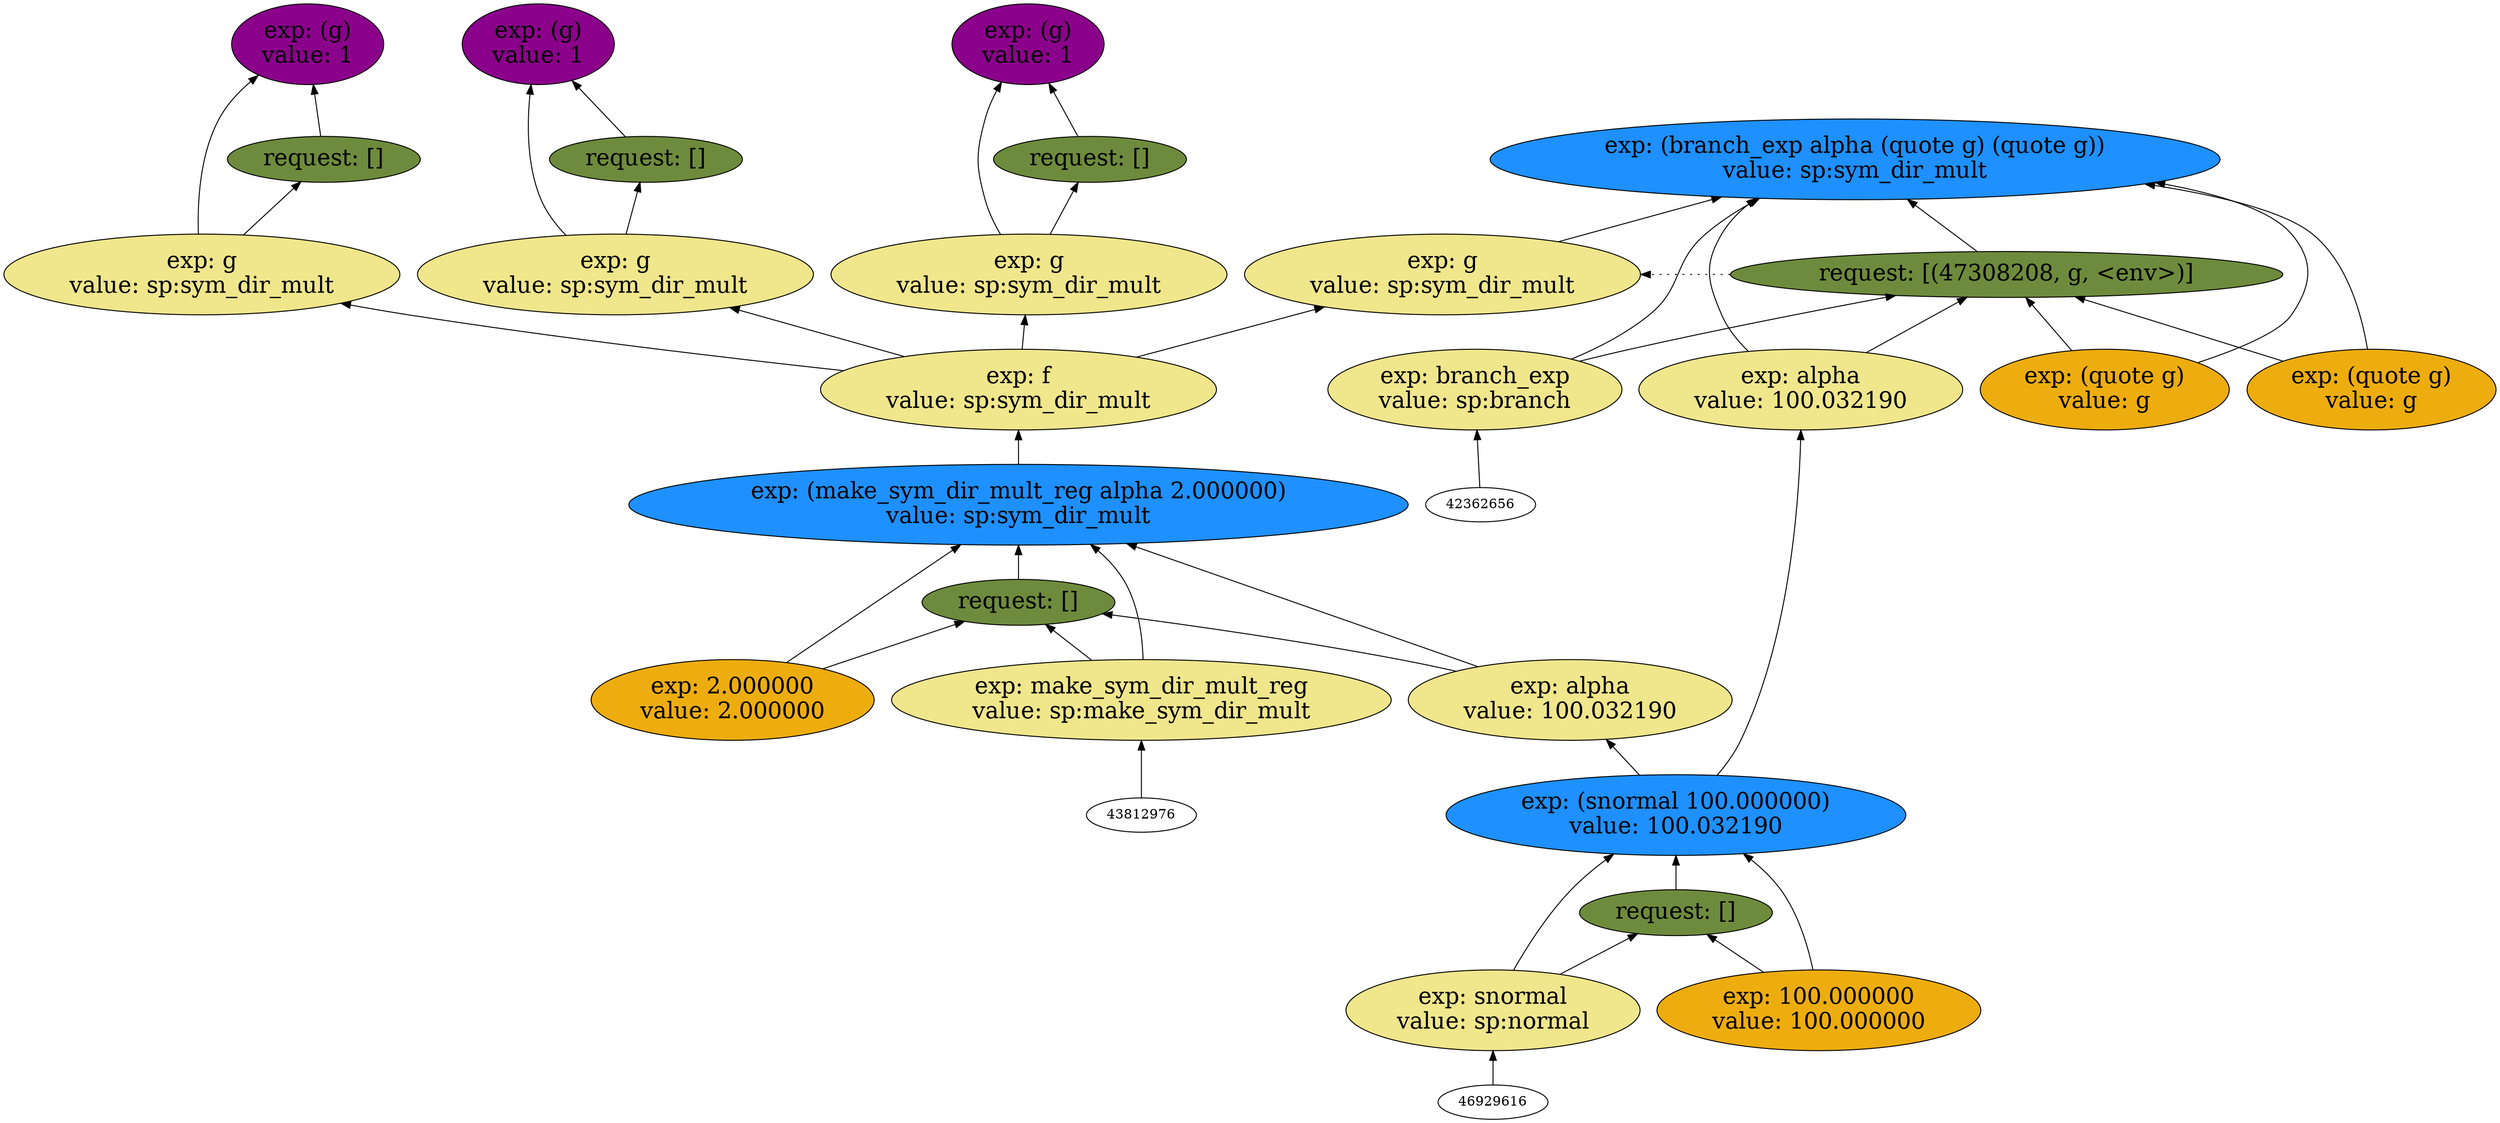 digraph {
rankdir=BT
fontsize=24
subgraph clster1 {
label="Venture Families"
subgraph clster2 {
label="1"
"49230960"["fillcolor"="dodgerblue" "fontsize"="24" "label"="exp: (snormal 100.000000)\nvalue: 100.032190" "shape"="ellipse" "style"="filled" ]
"49119520"["fillcolor"="darkolivegreen4" "fontsize"="24" "label"="request: []" "shape"="ellipse" "style"="filled" ]
"49280592"["fillcolor"="khaki" "fontsize"="24" "label"="exp: snormal\nvalue: sp:normal" "shape"="ellipse" "style"="filled" ]
"47127520"["fillcolor"="darkgoldenrod2" "fontsize"="24" "label"="exp: 100.000000\nvalue: 100.000000" "shape"="ellipse" "style"="filled" ]
}

subgraph clster3 {
label="2"
"47010464"["fillcolor"="dodgerblue" "fontsize"="24" "label"="exp: (make_sym_dir_mult_reg alpha 2.000000)\nvalue: sp:sym_dir_mult" "shape"="ellipse" "style"="filled" ]
"47736400"["fillcolor"="darkolivegreen4" "fontsize"="24" "label"="request: []" "shape"="ellipse" "style"="filled" ]
"47983456"["fillcolor"="khaki" "fontsize"="24" "label"="exp: make_sym_dir_mult_reg\nvalue: sp:make_sym_dir_mult" "shape"="ellipse" "style"="filled" ]
"48021200"["fillcolor"="khaki" "fontsize"="24" "label"="exp: alpha\nvalue: 100.032190" "shape"="ellipse" "style"="filled" ]
"48337840"["fillcolor"="darkgoldenrod2" "fontsize"="24" "label"="exp: 2.000000\nvalue: 2.000000" "shape"="ellipse" "style"="filled" ]
}

subgraph clster4 {
label="3"
"48696576"["fillcolor"="khaki" "fontsize"="24" "label"="exp: f\nvalue: sp:sym_dir_mult" "shape"="ellipse" "style"="filled" ]
}

subgraph clster5 {
label="4"
"49472432"["fillcolor"="magenta4" "fontsize"="24" "label"="exp: (g)\nvalue: 1" "shape"="ellipse" "style"="filled" ]
"48758096"["fillcolor"="darkolivegreen4" "fontsize"="24" "label"="request: []" "shape"="ellipse" "style"="filled" ]
"47009216"["fillcolor"="khaki" "fontsize"="24" "label"="exp: g\nvalue: sp:sym_dir_mult" "shape"="ellipse" "style"="filled" ]
}

subgraph clster6 {
label="5"
"47038416"["fillcolor"="magenta4" "fontsize"="24" "label"="exp: (g)\nvalue: 1" "shape"="ellipse" "style"="filled" ]
"47395360"["fillcolor"="darkolivegreen4" "fontsize"="24" "label"="request: []" "shape"="ellipse" "style"="filled" ]
"47239200"["fillcolor"="khaki" "fontsize"="24" "label"="exp: g\nvalue: sp:sym_dir_mult" "shape"="ellipse" "style"="filled" ]
}

subgraph clster7 {
label="6"
"47181856"["fillcolor"="magenta4" "fontsize"="24" "label"="exp: (g)\nvalue: 1" "shape"="ellipse" "style"="filled" ]
"47122544"["fillcolor"="darkolivegreen4" "fontsize"="24" "label"="request: []" "shape"="ellipse" "style"="filled" ]
"49451488"["fillcolor"="khaki" "fontsize"="24" "label"="exp: g\nvalue: sp:sym_dir_mult" "shape"="ellipse" "style"="filled" ]
}

subgraph clster8 {
label="7"
"49483616"["fillcolor"="dodgerblue" "fontsize"="24" "label"="exp: (branch_exp alpha (quote g) (quote g))\nvalue: sp:sym_dir_mult" "shape"="ellipse" "style"="filled" ]
"47308208"["fillcolor"="darkolivegreen4" "fontsize"="24" "label"="request: [(47308208, g, <env>)]" "shape"="ellipse" "style"="filled" ]
"49502368"["fillcolor"="khaki" "fontsize"="24" "label"="exp: branch_exp\nvalue: sp:branch" "shape"="ellipse" "style"="filled" ]
"47285856"["fillcolor"="khaki" "fontsize"="24" "label"="exp: alpha\nvalue: 100.032190" "shape"="ellipse" "style"="filled" ]
"47738560"["fillcolor"="darkgoldenrod2" "fontsize"="24" "label"="exp: (quote g)\nvalue: g" "shape"="ellipse" "style"="filled" ]
"47795984"["fillcolor"="darkgoldenrod2" "fontsize"="24" "label"="exp: (quote g)\nvalue: g" "shape"="ellipse" "style"="filled" ]
}

}

subgraph clster9 {
label=""
"47832160"["fillcolor"="khaki" "fontsize"="24" "label"="exp: g\nvalue: sp:sym_dir_mult" "shape"="ellipse" "style"="filled" ]
}

"47983456" -> "47010464"["arrowhead"="normal" "color"="black" "constraint"="true" "style"="solid" ]
"47983456" -> "47736400"["arrowhead"="normal" "color"="black" "constraint"="true" "style"="solid" ]
"43812976" -> "47983456"["arrowhead"="normal" "color"="black" "constraint"="true" "style"="solid" ]
"48021200" -> "47010464"["arrowhead"="normal" "color"="black" "constraint"="true" "style"="solid" ]
"48021200" -> "47736400"["arrowhead"="normal" "color"="black" "constraint"="true" "style"="solid" ]
"49230960" -> "48021200"["arrowhead"="normal" "color"="black" "constraint"="true" "style"="solid" ]
"48337840" -> "47010464"["arrowhead"="normal" "color"="black" "constraint"="true" "style"="solid" ]
"48337840" -> "47736400"["arrowhead"="normal" "color"="black" "constraint"="true" "style"="solid" ]
"47736400" -> "47010464"["arrowhead"="normal" "color"="black" "constraint"="true" "style"="solid" ]
"47239200" -> "47038416"["arrowhead"="normal" "color"="black" "constraint"="true" "style"="solid" ]
"47239200" -> "47395360"["arrowhead"="normal" "color"="black" "constraint"="true" "style"="solid" ]
"48696576" -> "47239200"["arrowhead"="normal" "color"="black" "constraint"="true" "style"="solid" ]
"47395360" -> "47038416"["arrowhead"="normal" "color"="black" "constraint"="true" "style"="solid" ]
"49451488" -> "47181856"["arrowhead"="normal" "color"="black" "constraint"="true" "style"="solid" ]
"49451488" -> "47122544"["arrowhead"="normal" "color"="black" "constraint"="true" "style"="solid" ]
"48696576" -> "49451488"["arrowhead"="normal" "color"="black" "constraint"="true" "style"="solid" ]
"47122544" -> "47181856"["arrowhead"="normal" "color"="black" "constraint"="true" "style"="solid" ]
"48696576" -> "47832160"["arrowhead"="normal" "color"="black" "constraint"="true" "style"="solid" ]
"47010464" -> "48696576"["arrowhead"="normal" "color"="black" "constraint"="true" "style"="solid" ]
"49280592" -> "49230960"["arrowhead"="normal" "color"="black" "constraint"="true" "style"="solid" ]
"49280592" -> "49119520"["arrowhead"="normal" "color"="black" "constraint"="true" "style"="solid" ]
"46929616" -> "49280592"["arrowhead"="normal" "color"="black" "constraint"="true" "style"="solid" ]
"47127520" -> "49230960"["arrowhead"="normal" "color"="black" "constraint"="true" "style"="solid" ]
"47127520" -> "49119520"["arrowhead"="normal" "color"="black" "constraint"="true" "style"="solid" ]
"49119520" -> "49230960"["arrowhead"="normal" "color"="black" "constraint"="true" "style"="solid" ]
"47009216" -> "49472432"["arrowhead"="normal" "color"="black" "constraint"="true" "style"="solid" ]
"47009216" -> "48758096"["arrowhead"="normal" "color"="black" "constraint"="true" "style"="solid" ]
"48696576" -> "47009216"["arrowhead"="normal" "color"="black" "constraint"="true" "style"="solid" ]
"48758096" -> "49472432"["arrowhead"="normal" "color"="black" "constraint"="true" "style"="solid" ]
"49502368" -> "49483616"["arrowhead"="normal" "color"="black" "constraint"="true" "style"="solid" ]
"49502368" -> "47308208"["arrowhead"="normal" "color"="black" "constraint"="true" "style"="solid" ]
"42362656" -> "49502368"["arrowhead"="normal" "color"="black" "constraint"="true" "style"="solid" ]
"47285856" -> "49483616"["arrowhead"="normal" "color"="black" "constraint"="true" "style"="solid" ]
"47285856" -> "47308208"["arrowhead"="normal" "color"="black" "constraint"="true" "style"="solid" ]
"49230960" -> "47285856"["arrowhead"="normal" "color"="black" "constraint"="true" "style"="solid" ]
"47738560" -> "49483616"["arrowhead"="normal" "color"="black" "constraint"="true" "style"="solid" ]
"47738560" -> "47308208"["arrowhead"="normal" "color"="black" "constraint"="true" "style"="solid" ]
"47795984" -> "49483616"["arrowhead"="normal" "color"="black" "constraint"="true" "style"="solid" ]
"47795984" -> "47308208"["arrowhead"="normal" "color"="black" "constraint"="true" "style"="solid" ]
"47308208" -> "49483616"["arrowhead"="normal" "color"="black" "constraint"="true" "style"="solid" ]
"47832160" -> "49483616"["arrowhead"="normal" "color"="black" "constraint"="true" "style"="solid" ]
"47308208" -> "47832160"["arrowhead"="normal" "color"="black" "constraint"="false" "style"="dotted" ]

}